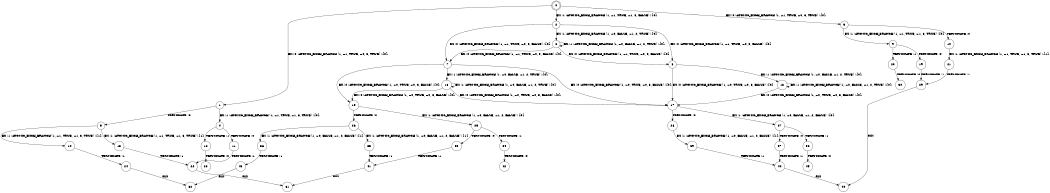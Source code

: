 digraph BCG {
size = "7, 10.5";
center = TRUE;
node [shape = circle];
0 [peripheries = 2];
0 -> 1 [label = "EX !0 !ATOMIC_EXCH_BRANCH (1, +1, TRUE, +0, 3, TRUE) !{0}"];
0 -> 2 [label = "EX !1 !ATOMIC_EXCH_BRANCH (1, +1, TRUE, +1, 3, FALSE) !{0}"];
0 -> 3 [label = "EX !0 !ATOMIC_EXCH_BRANCH (1, +1, TRUE, +0, 3, TRUE) !{0}"];
1 -> 4 [label = "EX !1 !ATOMIC_EXCH_BRANCH (1, +1, TRUE, +1, 3, TRUE) !{0}"];
1 -> 5 [label = "TERMINATE !0"];
2 -> 6 [label = "EX !1 !ATOMIC_EXCH_BRANCH (1, +0, FALSE, +1, 2, TRUE) !{0}"];
2 -> 7 [label = "EX !0 !ATOMIC_EXCH_BRANCH (1, +1, TRUE, +0, 3, FALSE) !{0}"];
2 -> 8 [label = "EX !0 !ATOMIC_EXCH_BRANCH (1, +1, TRUE, +0, 3, FALSE) !{0}"];
3 -> 9 [label = "EX !1 !ATOMIC_EXCH_BRANCH (1, +1, TRUE, +1, 3, TRUE) !{0}"];
3 -> 10 [label = "TERMINATE !0"];
4 -> 11 [label = "TERMINATE !0"];
4 -> 12 [label = "TERMINATE !1"];
5 -> 13 [label = "EX !1 !ATOMIC_EXCH_BRANCH (1, +1, TRUE, +1, 3, TRUE) !{1}"];
5 -> 14 [label = "EX !1 !ATOMIC_EXCH_BRANCH (1, +1, TRUE, +1, 3, TRUE) !{1}"];
6 -> 6 [label = "EX !1 !ATOMIC_EXCH_BRANCH (1, +0, FALSE, +1, 2, TRUE) !{0}"];
6 -> 7 [label = "EX !0 !ATOMIC_EXCH_BRANCH (1, +1, TRUE, +0, 3, FALSE) !{0}"];
6 -> 8 [label = "EX !0 !ATOMIC_EXCH_BRANCH (1, +1, TRUE, +0, 3, FALSE) !{0}"];
7 -> 15 [label = "EX !0 !ATOMIC_EXCH_BRANCH (1, +0, TRUE, +0, 3, FALSE) !{0}"];
7 -> 16 [label = "EX !1 !ATOMIC_EXCH_BRANCH (1, +0, FALSE, +1, 2, TRUE) !{0}"];
7 -> 17 [label = "EX !0 !ATOMIC_EXCH_BRANCH (1, +0, TRUE, +0, 3, FALSE) !{0}"];
8 -> 18 [label = "EX !1 !ATOMIC_EXCH_BRANCH (1, +0, FALSE, +1, 2, TRUE) !{0}"];
8 -> 17 [label = "EX !0 !ATOMIC_EXCH_BRANCH (1, +0, TRUE, +0, 3, FALSE) !{0}"];
9 -> 19 [label = "TERMINATE !0"];
9 -> 20 [label = "TERMINATE !1"];
10 -> 21 [label = "EX !1 !ATOMIC_EXCH_BRANCH (1, +1, TRUE, +1, 3, TRUE) !{1}"];
11 -> 22 [label = "TERMINATE !1"];
12 -> 23 [label = "TERMINATE !0"];
13 -> 22 [label = "TERMINATE !1"];
14 -> 24 [label = "TERMINATE !1"];
15 -> 25 [label = "EX !1 !ATOMIC_EXCH_BRANCH (1, +0, FALSE, +1, 2, FALSE) !{0}"];
15 -> 26 [label = "TERMINATE !0"];
16 -> 15 [label = "EX !0 !ATOMIC_EXCH_BRANCH (1, +0, TRUE, +0, 3, FALSE) !{0}"];
16 -> 16 [label = "EX !1 !ATOMIC_EXCH_BRANCH (1, +0, FALSE, +1, 2, TRUE) !{0}"];
16 -> 17 [label = "EX !0 !ATOMIC_EXCH_BRANCH (1, +0, TRUE, +0, 3, FALSE) !{0}"];
17 -> 27 [label = "EX !1 !ATOMIC_EXCH_BRANCH (1, +0, FALSE, +1, 2, FALSE) !{0}"];
17 -> 28 [label = "TERMINATE !0"];
18 -> 18 [label = "EX !1 !ATOMIC_EXCH_BRANCH (1, +0, FALSE, +1, 2, TRUE) !{0}"];
18 -> 17 [label = "EX !0 !ATOMIC_EXCH_BRANCH (1, +0, TRUE, +0, 3, FALSE) !{0}"];
19 -> 29 [label = "TERMINATE !1"];
20 -> 30 [label = "TERMINATE !0"];
21 -> 29 [label = "TERMINATE !1"];
22 -> 31 [label = "exit"];
24 -> 32 [label = "exit"];
25 -> 33 [label = "TERMINATE !0"];
25 -> 34 [label = "TERMINATE !1"];
26 -> 35 [label = "EX !1 !ATOMIC_EXCH_BRANCH (1, +0, FALSE, +1, 2, FALSE) !{1}"];
26 -> 36 [label = "EX !1 !ATOMIC_EXCH_BRANCH (1, +0, FALSE, +1, 2, FALSE) !{1}"];
27 -> 37 [label = "TERMINATE !0"];
27 -> 38 [label = "TERMINATE !1"];
28 -> 39 [label = "EX !1 !ATOMIC_EXCH_BRANCH (1, +0, FALSE, +1, 2, FALSE) !{1}"];
29 -> 40 [label = "exit"];
33 -> 41 [label = "TERMINATE !1"];
34 -> 42 [label = "TERMINATE !0"];
35 -> 41 [label = "TERMINATE !1"];
36 -> 43 [label = "TERMINATE !1"];
37 -> 44 [label = "TERMINATE !1"];
38 -> 45 [label = "TERMINATE !0"];
39 -> 44 [label = "TERMINATE !1"];
41 -> 31 [label = "exit"];
43 -> 32 [label = "exit"];
44 -> 40 [label = "exit"];
}
